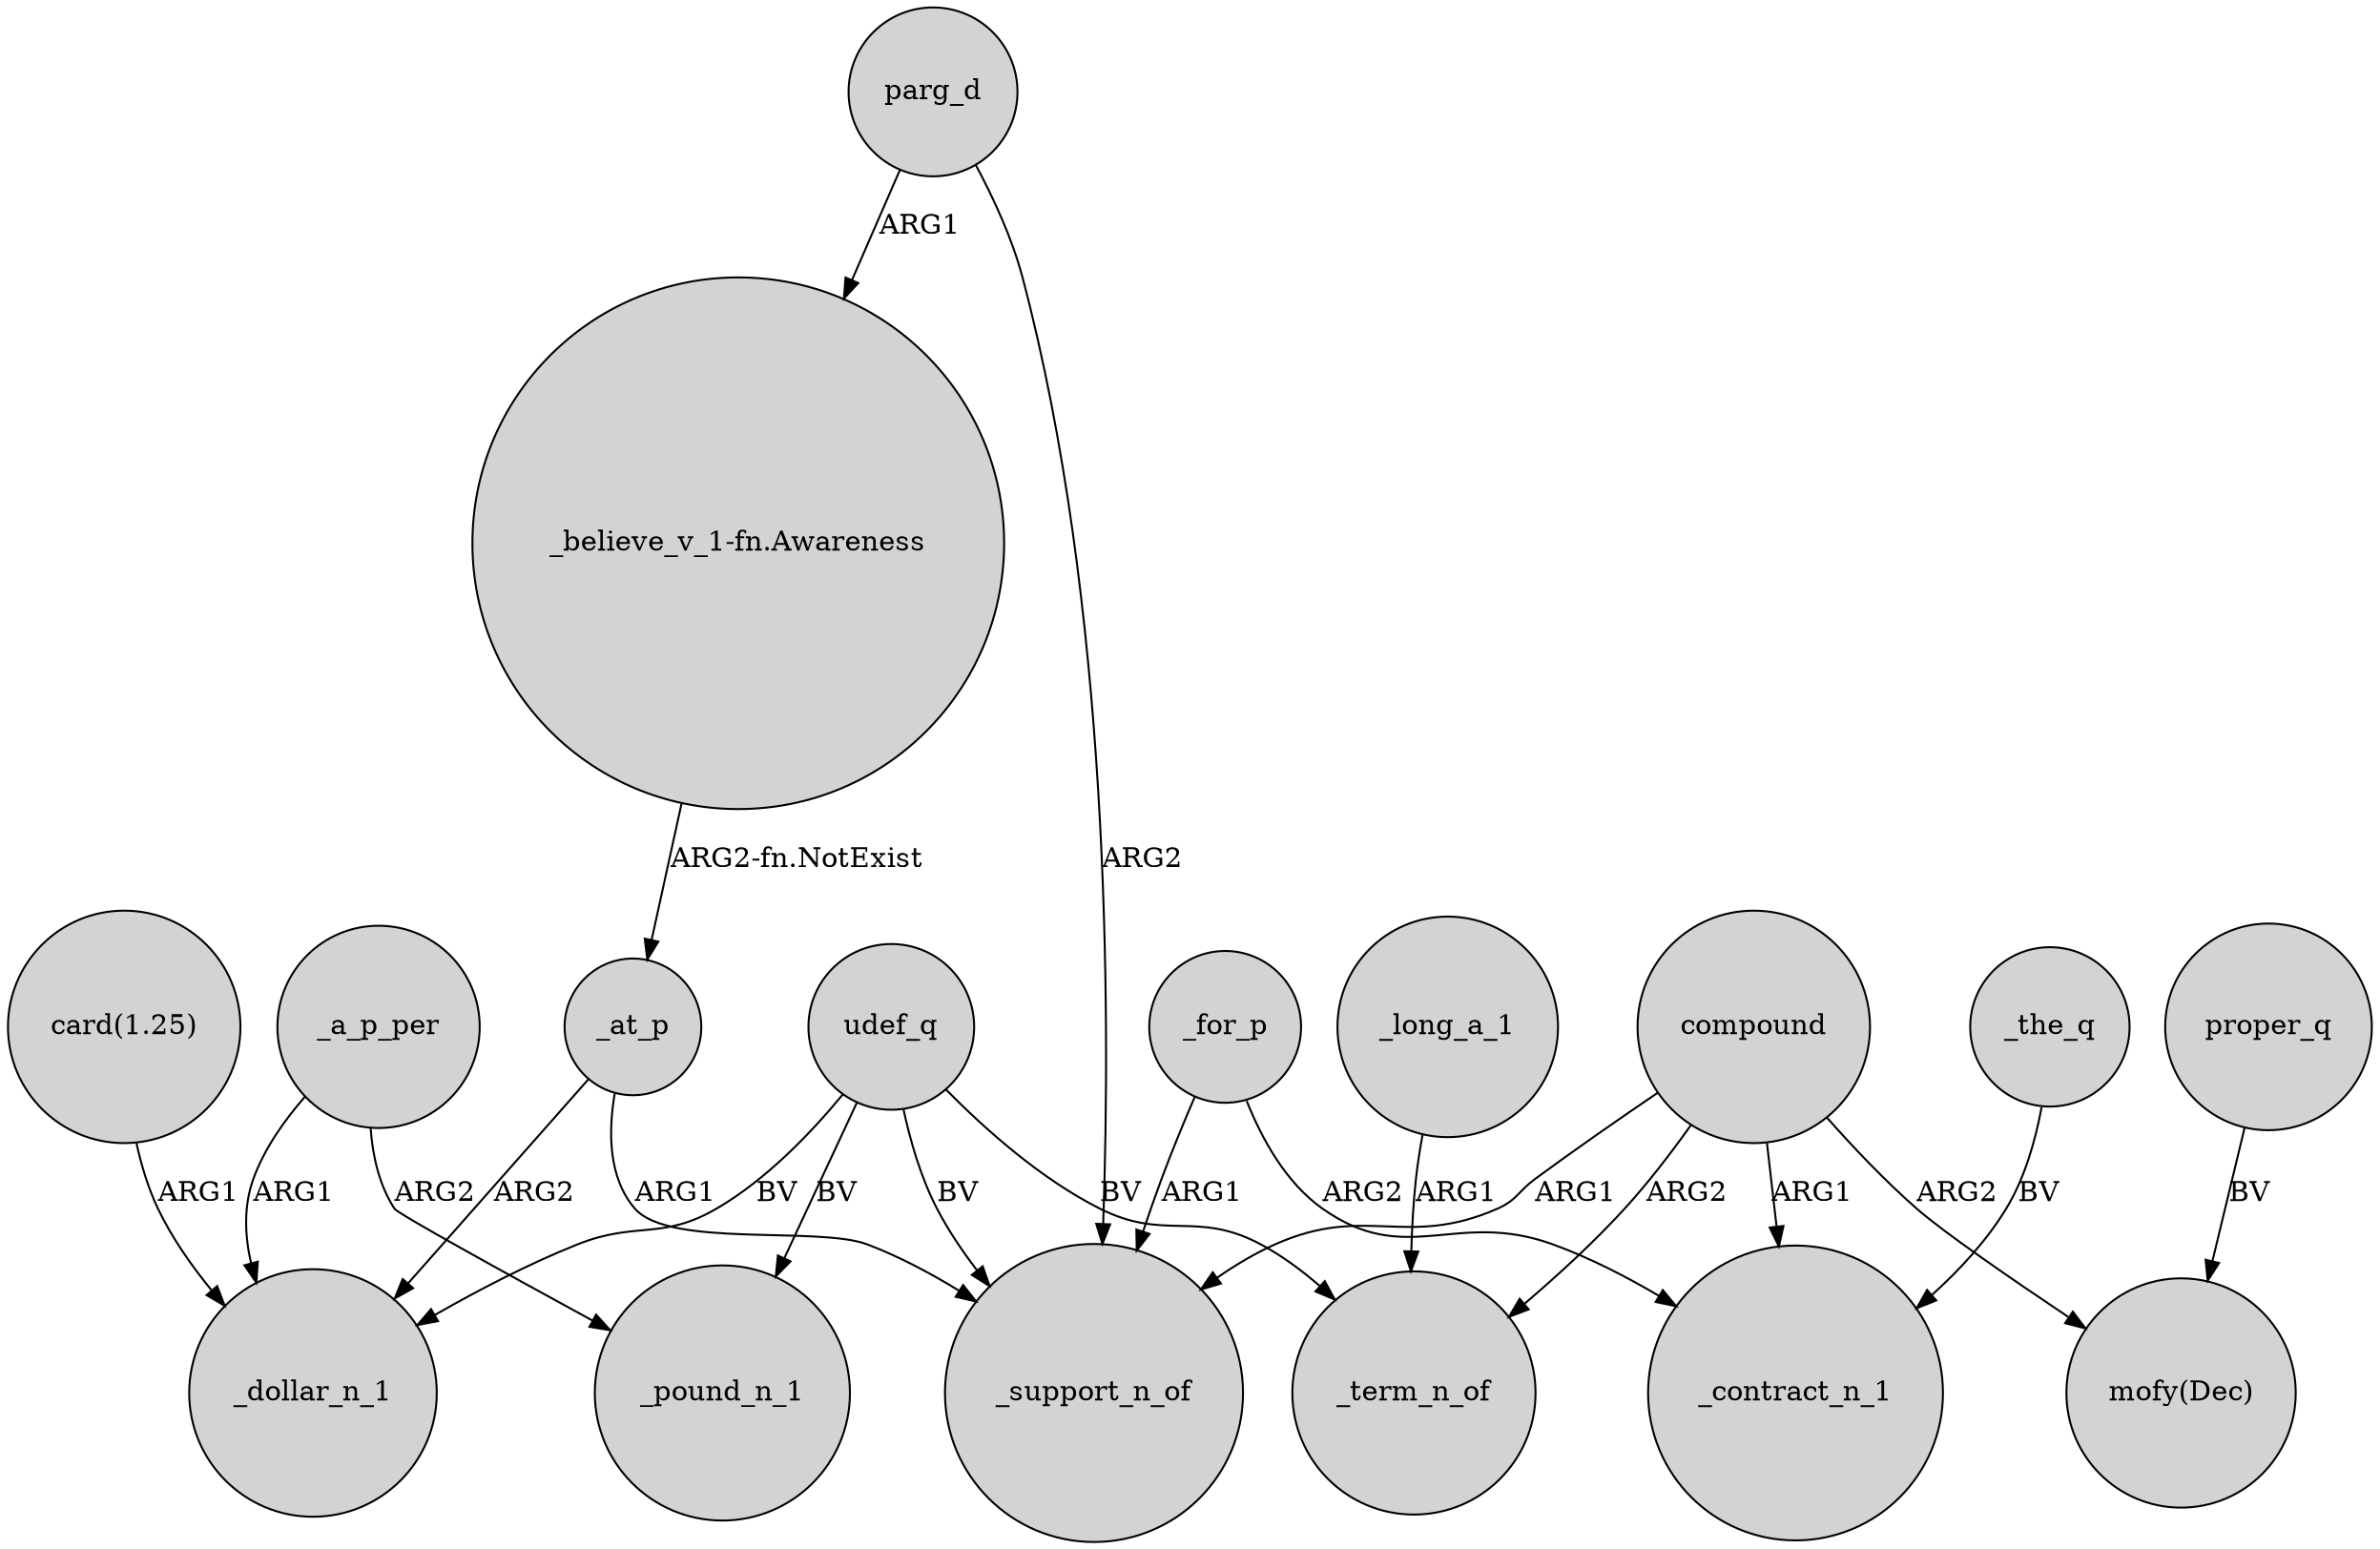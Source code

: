 digraph {
	node [shape=circle style=filled]
	_a_p_per -> _pound_n_1 [label=ARG2]
	"card(1.25)" -> _dollar_n_1 [label=ARG1]
	_at_p -> _dollar_n_1 [label=ARG2]
	compound -> _term_n_of [label=ARG2]
	parg_d -> _support_n_of [label=ARG2]
	_for_p -> _contract_n_1 [label=ARG2]
	proper_q -> "mofy(Dec)" [label=BV]
	compound -> _support_n_of [label=ARG1]
	parg_d -> "_believe_v_1-fn.Awareness" [label=ARG1]
	compound -> _contract_n_1 [label=ARG1]
	_for_p -> _support_n_of [label=ARG1]
	_at_p -> _support_n_of [label=ARG1]
	_a_p_per -> _dollar_n_1 [label=ARG1]
	udef_q -> _pound_n_1 [label=BV]
	_the_q -> _contract_n_1 [label=BV]
	udef_q -> _term_n_of [label=BV]
	_long_a_1 -> _term_n_of [label=ARG1]
	udef_q -> _support_n_of [label=BV]
	"_believe_v_1-fn.Awareness" -> _at_p [label="ARG2-fn.NotExist"]
	compound -> "mofy(Dec)" [label=ARG2]
	udef_q -> _dollar_n_1 [label=BV]
}
